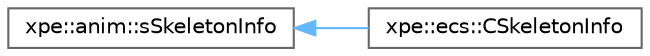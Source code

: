 digraph "Graphical Class Hierarchy"
{
 // LATEX_PDF_SIZE
  bgcolor="transparent";
  edge [fontname=Helvetica,fontsize=10,labelfontname=Helvetica,labelfontsize=10];
  node [fontname=Helvetica,fontsize=10,shape=box,height=0.2,width=0.4];
  rankdir="LR";
  Node0 [id="Node000000",label="xpe::anim::sSkeletonInfo",height=0.2,width=0.4,color="grey40", fillcolor="white", style="filled",URL="$structxpe_1_1anim_1_1s_skeleton_info.html",tooltip=" "];
  Node0 -> Node1 [id="edge8_Node000000_Node000001",dir="back",color="steelblue1",style="solid",tooltip=" "];
  Node1 [id="Node000001",label="xpe::ecs::CSkeletonInfo",height=0.2,width=0.4,color="grey40", fillcolor="white", style="filled",URL="$structxpe_1_1ecs_1_1_c_skeleton_info.html",tooltip=" "];
}
